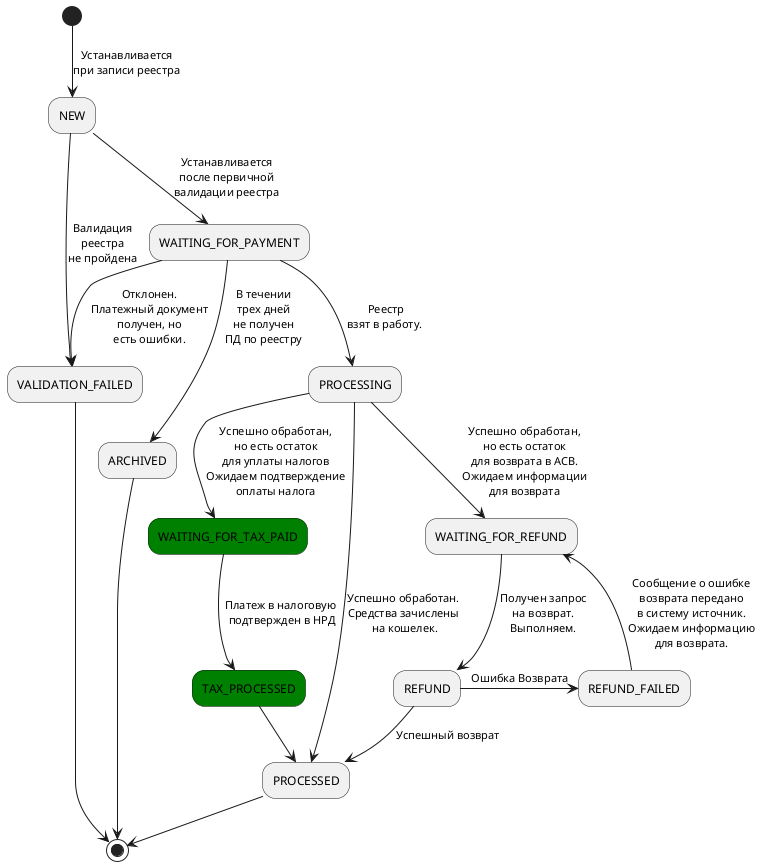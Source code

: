 @startuml
(*) --> [Устанавливается\nпри записи реестра] NEW
NEW --> [Устанавливается\nпосле первичной\nвалидации реестра] WAITING_FOR_PAYMENT
NEW -> [Валидация\nреестра\nне пройдена] VALIDATION_FAILED
WAITING_FOR_PAYMENT --> [Реестр\nвзят в работу. ] PROCESSING
PROCESSING --> [Успешно обработан.\nСредства зачислены\n на кошелек.] PROCESSED
PROCESSING --> [Успешно обработан,\nно есть остаток\nдля возврата в АСВ.\nОжидаем информации\nдля возврата] WAITING_FOR_REFUND
PROCESSING --> [Успешно обработан,\nно есть остаток\nдля уплаты налогов\nОжидаем подтверждение\nоплаты налога] WAITING_FOR_TAX_PAID
WAITING_FOR_TAX_PAID#green-->[Платеж в налоговую\n подтвержден в НРД] TAX_PROCESSED
TAX_PROCESSED#green --> PROCESSED
WAITING_FOR_PAYMENT --> [Отклонен.\nПлатежный документ\nполучен, но\nесть ошибки.] VALIDATION_FAILED
WAITING_FOR_PAYMENT --> [В течении\nтрех дней\nне получен\nПД по реестру] ARCHIVED
WAITING_FOR_REFUND --> [Получен запрос\nна возврат.\nВыполняем.] REFUND
REFUND -> [Ошибка Возврата] REFUND_FAILED
REFUND --> [Успешный возврат] PROCESSED
REFUND_FAILED --> [Сообщение о ошибке\nвозврата передано\nв систему источник.\nОжидаем информацию\nдля возврата.] WAITING_FOR_REFUND
PROCESSED --> (*)
VALIDATION_FAILED -> (*)
ARCHIVED --> (*)
@enduml